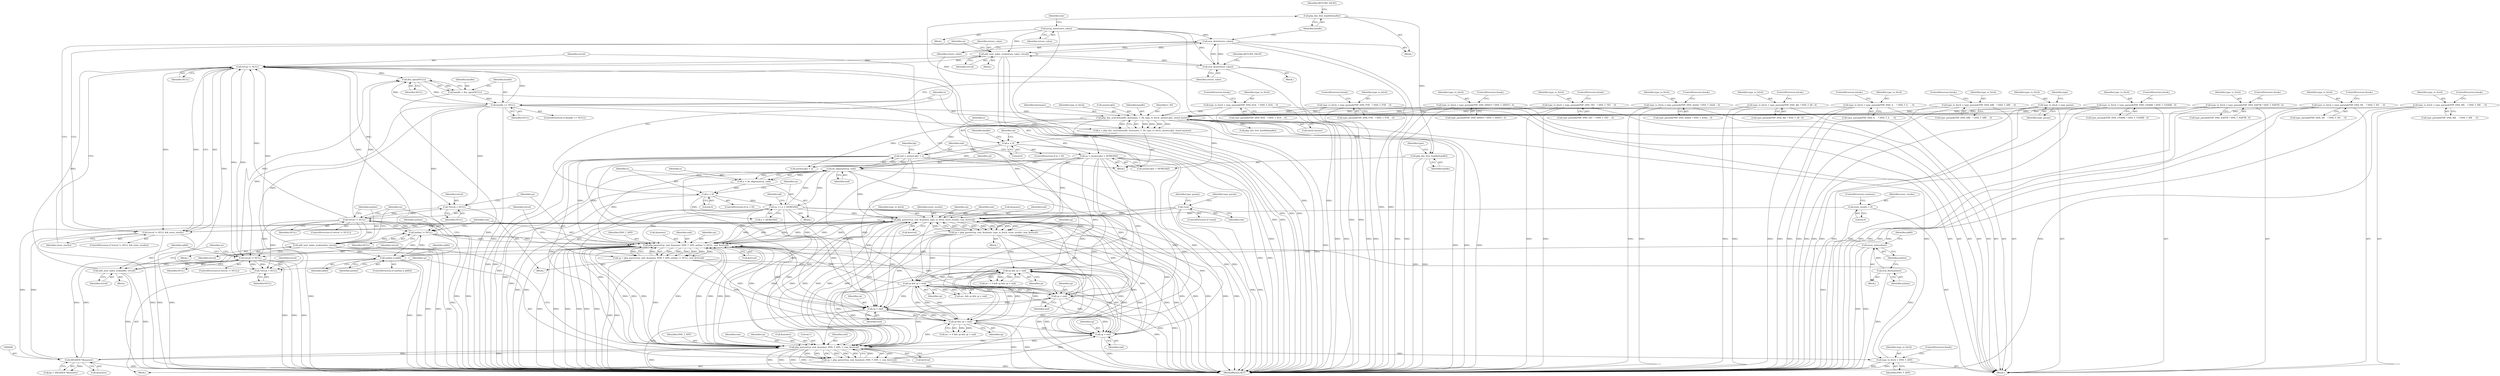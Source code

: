 digraph "0_php-src_2fefae47716d501aec41c1102f3fd4531f070b05@API" {
"1000491" [label="(Call,php_dns_free_handle(handle))"];
"1000411" [label="(Call,php_dns_search(handle, hostname, C_IN, type_to_fetch, answer.qb2, sizeof answer))"];
"1000402" [label="(Call,handle == NULL)"];
"1000397" [label="(Call,handle = dns_open(NULL))"];
"1000399" [label="(Call,dns_open(NULL))"];
"1000524" [label="(Call,retval != NULL)"];
"1000568" [label="(Call,retval != NULL)"];
"1000550" [label="(Call,*retval = NULL)"];
"1000561" [label="(Call,authns != NULL)"];
"1000533" [label="(Call,authns || addtl)"];
"1000572" [label="(Call,add_next_index_zval(authns, retval))"];
"1000174" [label="(Call,array_init(authns))"];
"1000172" [label="(Call,zval_dtor(authns))"];
"1000611" [label="(Call,add_next_index_zval(addtl, retval))"];
"1000607" [label="(Call,retval != NULL)"];
"1000591" [label="(Call,*retval = NULL)"];
"1000529" [label="(Call,add_next_index_zval(return_value, retval))"];
"1000209" [label="(Call,array_init(return_value))"];
"1000406" [label="(Call,zval_dtor(return_value))"];
"1000489" [label="(Call,zval_dtor(return_value))"];
"1000325" [label="(Call,type_to_fetch = type_param&PHP_DNS_MX    ? DNS_T_MX    : 0)"];
"1000375" [label="(Call,type_to_fetch = type_param&PHP_DNS_A6\t ? DNS_T_A6 : 0)"];
"1000335" [label="(Call,type_to_fetch = type_param&PHP_DNS_TXT   ? DNS_T_TXT   : 0)"];
"1000295" [label="(Call,type_to_fetch = type_param&PHP_DNS_SOA   ? DNS_T_SOA   : 0)"];
"1000315" [label="(Call,type_to_fetch = type_param&PHP_DNS_HINFO ? DNS_T_HINFO : 0)"];
"1000305" [label="(Call,type_to_fetch = type_param&PHP_DNS_PTR   ? DNS_T_PTR   : 0)"];
"1000265" [label="(Call,type_to_fetch = type_param&PHP_DNS_A     ? DNS_T_A     : 0)"];
"1000390" [label="(Call,type_to_fetch = DNS_T_ANY)"];
"1000555" [label="(Call,php_parserr(cp, end, &answer, DNS_T_ANY, authns != NULL, raw, &retval))"];
"1000553" [label="(Call,cp = php_parserr(cp, end, &answer, DNS_T_ANY, authns != NULL, raw, &retval))"];
"1000510" [label="(Call,cp = php_parserr(cp, end, &answer, type_to_fetch, store_results, raw, &retval))"];
"1000512" [label="(Call,php_parserr(cp, end, &answer, type_to_fetch, store_results, raw, &retval))"];
"1000494" [label="(Call,cp += n + QFIXEDSZ)"];
"1000485" [label="(Call,n < 0)"];
"1000479" [label="(Call,n = dn_skipname(cp, end))"];
"1000481" [label="(Call,dn_skipname(cp, end))"];
"1000429" [label="(Call,cp = answer.qb2 + HFIXEDSZ)"];
"1000436" [label="(Call,end = answer.qb2 + n)"];
"1000422" [label="(Call,n < 0)"];
"1000409" [label="(Call,n = php_dns_search(handle, hostname, C_IN, type_to_fetch, answer.qb2, sizeof answer))"];
"1000503" [label="(Call,cp && cp < end)"];
"1000505" [label="(Call,cp < end)"];
"1000584" [label="(Call,cp && cp < end)"];
"1000594" [label="(Call,cp = php_parserr(cp, end, &answer, DNS_T_ANY, 1, raw, &retval))"];
"1000596" [label="(Call,php_parserr(cp, end, &answer, DNS_T_ANY, 1, raw, &retval))"];
"1000543" [label="(Call,cp && cp < end)"];
"1000545" [label="(Call,cp < end)"];
"1000586" [label="(Call,cp < end)"];
"1000445" [label="(Call,(HEADER *)&answer)"];
"1000184" [label="(Call,!raw)"];
"1000523" [label="(Call,retval != NULL && store_results)"];
"1000385" [label="(Call,store_results = 0)"];
"1000345" [label="(Call,type_to_fetch = type_param&PHP_DNS_AAAA\t ? DNS_T_AAAA  : 0)"];
"1000255" [label="(Call,type_to_fetch = type_param)"];
"1000355" [label="(Call,type_to_fetch = type_param&PHP_DNS_SRV   ? DNS_T_SRV   : 0)"];
"1000285" [label="(Call,type_to_fetch = type_param&PHP_DNS_CNAME ? DNS_T_CNAME : 0)"];
"1000365" [label="(Call,type_to_fetch = type_param&PHP_DNS_NAPTR ? DNS_T_NAPTR : 0)"];
"1000275" [label="(Call,type_to_fetch = type_param&PHP_DNS_NS    ? DNS_T_NS    : 0)"];
"1000614" [label="(Call,php_dns_free_handle(handle))"];
"1000396" [label="(Block,)"];
"1000404" [label="(Identifier,NULL)"];
"1000484" [label="(ControlStructure,if (n < 0))"];
"1000175" [label="(Identifier,authns)"];
"1000500" [label="(Call,an-- && cp && cp < end)"];
"1000246" [label="(Identifier,type)"];
"1000296" [label="(Identifier,type_to_fetch)"];
"1000409" [label="(Call,n = php_dns_search(handle, hostname, C_IN, type_to_fetch, answer.qb2, sizeof answer))"];
"1000607" [label="(Call,retval != NULL)"];
"1000363" [label="(ControlStructure,break;)"];
"1000570" [label="(Identifier,NULL)"];
"1000613" [label="(Identifier,retval)"];
"1000386" [label="(Identifier,store_results)"];
"1000267" [label="(Call,type_param&PHP_DNS_A     ? DNS_T_A     : 0)"];
"1000572" [label="(Call,add_next_index_zval(authns, retval))"];
"1000266" [label="(Identifier,type_to_fetch)"];
"1000614" [label="(Call,php_dns_free_handle(handle))"];
"1000591" [label="(Call,*retval = NULL)"];
"1000177" [label="(Identifier,addtl)"];
"1000478" [label="(Block,)"];
"1000422" [label="(Call,n < 0)"];
"1000447" [label="(Call,&answer)"];
"1000411" [label="(Call,php_dns_search(handle, hostname, C_IN, type_to_fetch, answer.qb2, sizeof answer))"];
"1000317" [label="(Call,type_param&PHP_DNS_HINFO ? DNS_T_HINFO : 0)"];
"1000541" [label="(Identifier,ns)"];
"1000571" [label="(Block,)"];
"1000257" [label="(Identifier,type_param)"];
"1000513" [label="(Identifier,cp)"];
"1000546" [label="(Identifier,cp)"];
"1000297" [label="(Call,type_param&PHP_DNS_SOA   ? DNS_T_SOA   : 0)"];
"1000413" [label="(Identifier,hostname)"];
"1000486" [label="(Identifier,n)"];
"1000276" [label="(Identifier,type_to_fetch)"];
"1000567" [label="(ControlStructure,if (retval != NULL))"];
"1000427" [label="(Identifier,handle)"];
"1000345" [label="(Call,type_to_fetch = type_param&PHP_DNS_AAAA\t ? DNS_T_AAAA  : 0)"];
"1000560" [label="(Identifier,DNS_T_ANY)"];
"1000212" [label="(Identifier,raw)"];
"1000586" [label="(Call,cp < end)"];
"1000610" [label="(Block,)"];
"1000393" [label="(ControlStructure,break;)"];
"1000392" [label="(Identifier,DNS_T_ANY)"];
"1000544" [label="(Identifier,cp)"];
"1000576" [label="(Identifier,addtl)"];
"1000488" [label="(Block,)"];
"1000551" [label="(Identifier,retval)"];
"1000543" [label="(Call,cp && cp < end)"];
"1000277" [label="(Call,type_param&PHP_DNS_NS    ? DNS_T_NS    : 0)"];
"1000615" [label="(Identifier,handle)"];
"1000335" [label="(Call,type_to_fetch = type_param&PHP_DNS_TXT   ? DNS_T_TXT   : 0)"];
"1000519" [label="(Identifier,raw)"];
"1000502" [label="(Identifier,an)"];
"1000515" [label="(Call,&answer)"];
"1000385" [label="(Call,store_results = 0)"];
"1000579" [label="(Call,ar-- > 0 && cp && cp < end)"];
"1000210" [label="(Identifier,return_value)"];
"1000400" [label="(Identifier,NULL)"];
"1000514" [label="(Identifier,end)"];
"1000424" [label="(Literal,0)"];
"1000391" [label="(Identifier,type_to_fetch)"];
"1000602" [label="(Literal,1)"];
"1000259" [label="(Identifier,type)"];
"1000555" [label="(Call,php_parserr(cp, end, &answer, DNS_T_ANY, authns != NULL, raw, &retval))"];
"1000445" [label="(Call,(HEADER *)&answer)"];
"1000510" [label="(Call,cp = php_parserr(cp, end, &answer, type_to_fetch, store_results, raw, &retval))"];
"1000183" [label="(ControlStructure,if (!raw))"];
"1000408" [label="(Identifier,RETURN_FALSE)"];
"1000265" [label="(Call,type_to_fetch = type_param&PHP_DNS_A     ? DNS_T_A     : 0)"];
"1000405" [label="(Block,)"];
"1000375" [label="(Call,type_to_fetch = type_param&PHP_DNS_A6\t ? DNS_T_A6 : 0)"];
"1000325" [label="(Call,type_to_fetch = type_param&PHP_DNS_MX    ? DNS_T_MX    : 0)"];
"1000346" [label="(Identifier,type_to_fetch)"];
"1000491" [label="(Call,php_dns_free_handle(handle))"];
"1000520" [label="(Call,&retval)"];
"1000538" [label="(Call,ns-- > 0 && cp && cp < end)"];
"1000558" [label="(Call,&answer)"];
"1000512" [label="(Call,php_parserr(cp, end, &answer, type_to_fetch, store_results, raw, &retval))"];
"1000209" [label="(Call,array_init(return_value))"];
"1000275" [label="(Call,type_to_fetch = type_param&PHP_DNS_NS    ? DNS_T_NS    : 0)"];
"1000185" [label="(Identifier,raw)"];
"1000415" [label="(Identifier,type_to_fetch)"];
"1000608" [label="(Identifier,retval)"];
"1000366" [label="(Identifier,type_to_fetch)"];
"1000557" [label="(Identifier,end)"];
"1000376" [label="(Identifier,type_to_fetch)"];
"1000431" [label="(Call,answer.qb2 + HFIXEDSZ)"];
"1000305" [label="(Call,type_to_fetch = type_param&PHP_DNS_PTR   ? DNS_T_PTR   : 0)"];
"1000532" [label="(ControlStructure,if (authns || addtl))"];
"1000489" [label="(Call,zval_dtor(return_value))"];
"1000582" [label="(Identifier,ar)"];
"1000303" [label="(ControlStructure,break;)"];
"1000285" [label="(Call,type_to_fetch = type_param&PHP_DNS_CNAME ? DNS_T_CNAME : 0)"];
"1000295" [label="(Call,type_to_fetch = type_param&PHP_DNS_SOA   ? DNS_T_SOA   : 0)"];
"1000593" [label="(Identifier,NULL)"];
"1000430" [label="(Identifier,cp)"];
"1000255" [label="(Call,type_to_fetch = type_param)"];
"1000171" [label="(Block,)"];
"1000256" [label="(Identifier,type_to_fetch)"];
"1000612" [label="(Identifier,addtl)"];
"1000507" [label="(Identifier,end)"];
"1000416" [label="(Call,answer.qb2)"];
"1000550" [label="(Call,*retval = NULL)"];
"1000569" [label="(Identifier,retval)"];
"1000503" [label="(Call,cp && cp < end)"];
"1000426" [label="(Call,php_dns_free_handle(handle))"];
"1000584" [label="(Call,cp && cp < end)"];
"1000365" [label="(Call,type_to_fetch = type_param&PHP_DNS_NAPTR ? DNS_T_NAPTR : 0)"];
"1000327" [label="(Call,type_param&PHP_DNS_MX    ? DNS_T_MX    : 0)"];
"1000438" [label="(Call,answer.qb2 + n)"];
"1000337" [label="(Call,type_param&PHP_DNS_TXT   ? DNS_T_TXT   : 0)"];
"1000336" [label="(Identifier,type_to_fetch)"];
"1000483" [label="(Identifier,end)"];
"1000563" [label="(Identifier,NULL)"];
"1000373" [label="(ControlStructure,break;)"];
"1000565" [label="(Call,&retval)"];
"1000283" [label="(ControlStructure,break;)"];
"1000554" [label="(Identifier,cp)"];
"1000323" [label="(ControlStructure,break;)"];
"1000315" [label="(Call,type_to_fetch = type_param&PHP_DNS_HINFO ? DNS_T_HINFO : 0)"];
"1000110" [label="(Block,)"];
"1000553" [label="(Call,cp = php_parserr(cp, end, &answer, DNS_T_ANY, authns != NULL, raw, &retval))"];
"1000588" [label="(Identifier,end)"];
"1000412" [label="(Identifier,handle)"];
"1000545" [label="(Call,cp < end)"];
"1000504" [label="(Identifier,cp)"];
"1000443" [label="(Call,hp = (HEADER *)&answer)"];
"1000387" [label="(Literal,0)"];
"1000173" [label="(Identifier,authns)"];
"1000353" [label="(ControlStructure,break;)"];
"1000253" [label="(Block,)"];
"1000552" [label="(Identifier,NULL)"];
"1000598" [label="(Identifier,end)"];
"1000421" [label="(ControlStructure,if (n < 0))"];
"1000397" [label="(Call,handle = dns_open(NULL))"];
"1000493" [label="(Identifier,RETURN_FALSE)"];
"1000383" [label="(ControlStructure,break;)"];
"1000347" [label="(Call,type_param&PHP_DNS_AAAA\t ? DNS_T_AAAA  : 0)"];
"1000357" [label="(Call,type_param&PHP_DNS_SRV   ? DNS_T_SRV   : 0)"];
"1000496" [label="(Call,n + QFIXEDSZ)"];
"1000356" [label="(Identifier,type_to_fetch)"];
"1000522" [label="(ControlStructure,if (retval != NULL && store_results))"];
"1000511" [label="(Identifier,cp)"];
"1000530" [label="(Identifier,return_value)"];
"1000494" [label="(Call,cp += n + QFIXEDSZ)"];
"1000495" [label="(Identifier,cp)"];
"1000601" [label="(Identifier,DNS_T_ANY)"];
"1000202" [label="(Identifier,type_param)"];
"1000407" [label="(Identifier,return_value)"];
"1000287" [label="(Call,type_param&PHP_DNS_CNAME ? DNS_T_CNAME : 0)"];
"1000492" [label="(Identifier,handle)"];
"1000367" [label="(Call,type_param&PHP_DNS_NAPTR ? DNS_T_NAPTR : 0)"];
"1000564" [label="(Identifier,raw)"];
"1000326" [label="(Identifier,type_to_fetch)"];
"1000479" [label="(Call,n = dn_skipname(cp, end))"];
"1000414" [label="(Identifier,C_IN)"];
"1000547" [label="(Identifier,end)"];
"1000333" [label="(ControlStructure,break;)"];
"1000437" [label="(Identifier,end)"];
"1000604" [label="(Call,&retval)"];
"1000585" [label="(Identifier,cp)"];
"1000562" [label="(Identifier,authns)"];
"1000307" [label="(Call,type_param&PHP_DNS_PTR   ? DNS_T_PTR   : 0)"];
"1000390" [label="(Call,type_to_fetch = DNS_T_ANY)"];
"1000286" [label="(Identifier,type_to_fetch)"];
"1000403" [label="(Identifier,handle)"];
"1000548" [label="(Block,)"];
"1000611" [label="(Call,add_next_index_zval(addtl, retval))"];
"1000487" [label="(Literal,0)"];
"1000587" [label="(Identifier,cp)"];
"1000506" [label="(Identifier,cp)"];
"1000476" [label="(Identifier,qd)"];
"1000490" [label="(Identifier,return_value)"];
"1000603" [label="(Identifier,raw)"];
"1000594" [label="(Call,cp = php_parserr(cp, end, &answer, DNS_T_ANY, 1, raw, &retval))"];
"1000529" [label="(Call,add_next_index_zval(return_value, retval))"];
"1000533" [label="(Call,authns || addtl)"];
"1000399" [label="(Call,dns_open(NULL))"];
"1000556" [label="(Identifier,cp)"];
"1000595" [label="(Identifier,cp)"];
"1000480" [label="(Identifier,n)"];
"1000531" [label="(Identifier,retval)"];
"1000190" [label="(Identifier,type_param)"];
"1000609" [label="(Identifier,NULL)"];
"1000526" [label="(Identifier,NULL)"];
"1000534" [label="(Identifier,authns)"];
"1000316" [label="(Identifier,type_to_fetch)"];
"1000528" [label="(Block,)"];
"1000273" [label="(ControlStructure,break;)"];
"1000436" [label="(Call,end = answer.qb2 + n)"];
"1000508" [label="(Block,)"];
"1000527" [label="(Identifier,store_results)"];
"1000596" [label="(Call,php_parserr(cp, end, &answer, DNS_T_ANY, 1, raw, &retval))"];
"1000525" [label="(Identifier,retval)"];
"1000174" [label="(Call,array_init(authns))"];
"1000355" [label="(Call,type_to_fetch = type_param&PHP_DNS_SRV   ? DNS_T_SRV   : 0)"];
"1000517" [label="(Identifier,type_to_fetch)"];
"1000406" [label="(Call,zval_dtor(return_value))"];
"1000377" [label="(Call,type_param&PHP_DNS_A6\t ? DNS_T_A6 : 0)"];
"1000606" [label="(ControlStructure,if (retval != NULL))"];
"1000597" [label="(Identifier,cp)"];
"1000485" [label="(Call,n < 0)"];
"1000401" [label="(ControlStructure,if (handle == NULL))"];
"1000313" [label="(ControlStructure,break;)"];
"1000573" [label="(Identifier,authns)"];
"1000184" [label="(Call,!raw)"];
"1000589" [label="(Block,)"];
"1000523" [label="(Call,retval != NULL && store_results)"];
"1000429" [label="(Call,cp = answer.qb2 + HFIXEDSZ)"];
"1000574" [label="(Identifier,retval)"];
"1000423" [label="(Identifier,n)"];
"1000398" [label="(Identifier,handle)"];
"1000561" [label="(Call,authns != NULL)"];
"1000306" [label="(Identifier,type_to_fetch)"];
"1000524" [label="(Call,retval != NULL)"];
"1000535" [label="(Identifier,addtl)"];
"1000419" [label="(Call,sizeof answer)"];
"1000482" [label="(Identifier,cp)"];
"1000592" [label="(Identifier,retval)"];
"1000410" [label="(Identifier,n)"];
"1000505" [label="(Call,cp < end)"];
"1000444" [label="(Identifier,hp)"];
"1000388" [label="(ControlStructure,continue;)"];
"1000599" [label="(Call,&answer)"];
"1000616" [label="(MethodReturn,RET)"];
"1000343" [label="(ControlStructure,break;)"];
"1000402" [label="(Call,handle == NULL)"];
"1000568" [label="(Call,retval != NULL)"];
"1000481" [label="(Call,dn_skipname(cp, end))"];
"1000172" [label="(Call,zval_dtor(authns))"];
"1000293" [label="(ControlStructure,break;)"];
"1000518" [label="(Identifier,store_results)"];
"1000491" -> "1000488"  [label="AST: "];
"1000491" -> "1000492"  [label="CFG: "];
"1000492" -> "1000491"  [label="AST: "];
"1000493" -> "1000491"  [label="CFG: "];
"1000411" -> "1000491"  [label="DDG: "];
"1000491" -> "1000614"  [label="DDG: "];
"1000411" -> "1000409"  [label="AST: "];
"1000411" -> "1000419"  [label="CFG: "];
"1000412" -> "1000411"  [label="AST: "];
"1000413" -> "1000411"  [label="AST: "];
"1000414" -> "1000411"  [label="AST: "];
"1000415" -> "1000411"  [label="AST: "];
"1000416" -> "1000411"  [label="AST: "];
"1000419" -> "1000411"  [label="AST: "];
"1000409" -> "1000411"  [label="CFG: "];
"1000411" -> "1000616"  [label="DDG: "];
"1000411" -> "1000616"  [label="DDG: "];
"1000411" -> "1000616"  [label="DDG: "];
"1000411" -> "1000616"  [label="DDG: "];
"1000411" -> "1000409"  [label="DDG: "];
"1000411" -> "1000409"  [label="DDG: "];
"1000411" -> "1000409"  [label="DDG: "];
"1000411" -> "1000409"  [label="DDG: "];
"1000411" -> "1000409"  [label="DDG: "];
"1000402" -> "1000411"  [label="DDG: "];
"1000325" -> "1000411"  [label="DDG: "];
"1000375" -> "1000411"  [label="DDG: "];
"1000335" -> "1000411"  [label="DDG: "];
"1000295" -> "1000411"  [label="DDG: "];
"1000315" -> "1000411"  [label="DDG: "];
"1000305" -> "1000411"  [label="DDG: "];
"1000265" -> "1000411"  [label="DDG: "];
"1000390" -> "1000411"  [label="DDG: "];
"1000345" -> "1000411"  [label="DDG: "];
"1000255" -> "1000411"  [label="DDG: "];
"1000355" -> "1000411"  [label="DDG: "];
"1000285" -> "1000411"  [label="DDG: "];
"1000365" -> "1000411"  [label="DDG: "];
"1000275" -> "1000411"  [label="DDG: "];
"1000411" -> "1000426"  [label="DDG: "];
"1000411" -> "1000429"  [label="DDG: "];
"1000411" -> "1000431"  [label="DDG: "];
"1000411" -> "1000436"  [label="DDG: "];
"1000411" -> "1000438"  [label="DDG: "];
"1000411" -> "1000512"  [label="DDG: "];
"1000411" -> "1000614"  [label="DDG: "];
"1000402" -> "1000401"  [label="AST: "];
"1000402" -> "1000404"  [label="CFG: "];
"1000403" -> "1000402"  [label="AST: "];
"1000404" -> "1000402"  [label="AST: "];
"1000407" -> "1000402"  [label="CFG: "];
"1000410" -> "1000402"  [label="CFG: "];
"1000402" -> "1000616"  [label="DDG: "];
"1000402" -> "1000616"  [label="DDG: "];
"1000402" -> "1000399"  [label="DDG: "];
"1000397" -> "1000402"  [label="DDG: "];
"1000399" -> "1000402"  [label="DDG: "];
"1000402" -> "1000524"  [label="DDG: "];
"1000402" -> "1000550"  [label="DDG: "];
"1000402" -> "1000561"  [label="DDG: "];
"1000402" -> "1000591"  [label="DDG: "];
"1000402" -> "1000607"  [label="DDG: "];
"1000397" -> "1000396"  [label="AST: "];
"1000397" -> "1000399"  [label="CFG: "];
"1000398" -> "1000397"  [label="AST: "];
"1000399" -> "1000397"  [label="AST: "];
"1000403" -> "1000397"  [label="CFG: "];
"1000397" -> "1000616"  [label="DDG: "];
"1000399" -> "1000397"  [label="DDG: "];
"1000399" -> "1000400"  [label="CFG: "];
"1000400" -> "1000399"  [label="AST: "];
"1000524" -> "1000399"  [label="DDG: "];
"1000568" -> "1000399"  [label="DDG: "];
"1000607" -> "1000399"  [label="DDG: "];
"1000524" -> "1000523"  [label="AST: "];
"1000524" -> "1000526"  [label="CFG: "];
"1000525" -> "1000524"  [label="AST: "];
"1000526" -> "1000524"  [label="AST: "];
"1000527" -> "1000524"  [label="CFG: "];
"1000523" -> "1000524"  [label="CFG: "];
"1000524" -> "1000616"  [label="DDG: "];
"1000524" -> "1000616"  [label="DDG: "];
"1000524" -> "1000523"  [label="DDG: "];
"1000524" -> "1000523"  [label="DDG: "];
"1000568" -> "1000524"  [label="DDG: "];
"1000611" -> "1000524"  [label="DDG: "];
"1000529" -> "1000524"  [label="DDG: "];
"1000607" -> "1000524"  [label="DDG: "];
"1000572" -> "1000524"  [label="DDG: "];
"1000524" -> "1000529"  [label="DDG: "];
"1000524" -> "1000550"  [label="DDG: "];
"1000524" -> "1000561"  [label="DDG: "];
"1000524" -> "1000591"  [label="DDG: "];
"1000524" -> "1000607"  [label="DDG: "];
"1000568" -> "1000567"  [label="AST: "];
"1000568" -> "1000570"  [label="CFG: "];
"1000569" -> "1000568"  [label="AST: "];
"1000570" -> "1000568"  [label="AST: "];
"1000541" -> "1000568"  [label="CFG: "];
"1000573" -> "1000568"  [label="CFG: "];
"1000568" -> "1000616"  [label="DDG: "];
"1000568" -> "1000616"  [label="DDG: "];
"1000568" -> "1000616"  [label="DDG: "];
"1000568" -> "1000550"  [label="DDG: "];
"1000568" -> "1000561"  [label="DDG: "];
"1000550" -> "1000568"  [label="DDG: "];
"1000561" -> "1000568"  [label="DDG: "];
"1000568" -> "1000572"  [label="DDG: "];
"1000568" -> "1000591"  [label="DDG: "];
"1000568" -> "1000607"  [label="DDG: "];
"1000550" -> "1000548"  [label="AST: "];
"1000550" -> "1000552"  [label="CFG: "];
"1000551" -> "1000550"  [label="AST: "];
"1000552" -> "1000550"  [label="AST: "];
"1000554" -> "1000550"  [label="CFG: "];
"1000561" -> "1000555"  [label="AST: "];
"1000561" -> "1000563"  [label="CFG: "];
"1000562" -> "1000561"  [label="AST: "];
"1000563" -> "1000561"  [label="AST: "];
"1000564" -> "1000561"  [label="CFG: "];
"1000561" -> "1000616"  [label="DDG: "];
"1000561" -> "1000533"  [label="DDG: "];
"1000561" -> "1000555"  [label="DDG: "];
"1000561" -> "1000555"  [label="DDG: "];
"1000533" -> "1000561"  [label="DDG: "];
"1000572" -> "1000561"  [label="DDG: "];
"1000561" -> "1000572"  [label="DDG: "];
"1000533" -> "1000532"  [label="AST: "];
"1000533" -> "1000534"  [label="CFG: "];
"1000533" -> "1000535"  [label="CFG: "];
"1000534" -> "1000533"  [label="AST: "];
"1000535" -> "1000533"  [label="AST: "];
"1000541" -> "1000533"  [label="CFG: "];
"1000576" -> "1000533"  [label="CFG: "];
"1000533" -> "1000616"  [label="DDG: "];
"1000533" -> "1000616"  [label="DDG: "];
"1000572" -> "1000533"  [label="DDG: "];
"1000174" -> "1000533"  [label="DDG: "];
"1000533" -> "1000611"  [label="DDG: "];
"1000572" -> "1000571"  [label="AST: "];
"1000572" -> "1000574"  [label="CFG: "];
"1000573" -> "1000572"  [label="AST: "];
"1000574" -> "1000572"  [label="AST: "];
"1000541" -> "1000572"  [label="CFG: "];
"1000572" -> "1000616"  [label="DDG: "];
"1000572" -> "1000616"  [label="DDG: "];
"1000572" -> "1000616"  [label="DDG: "];
"1000174" -> "1000171"  [label="AST: "];
"1000174" -> "1000175"  [label="CFG: "];
"1000175" -> "1000174"  [label="AST: "];
"1000177" -> "1000174"  [label="CFG: "];
"1000174" -> "1000616"  [label="DDG: "];
"1000174" -> "1000616"  [label="DDG: "];
"1000172" -> "1000174"  [label="DDG: "];
"1000172" -> "1000171"  [label="AST: "];
"1000172" -> "1000173"  [label="CFG: "];
"1000173" -> "1000172"  [label="AST: "];
"1000175" -> "1000172"  [label="CFG: "];
"1000172" -> "1000616"  [label="DDG: "];
"1000611" -> "1000610"  [label="AST: "];
"1000611" -> "1000613"  [label="CFG: "];
"1000612" -> "1000611"  [label="AST: "];
"1000613" -> "1000611"  [label="AST: "];
"1000582" -> "1000611"  [label="CFG: "];
"1000611" -> "1000616"  [label="DDG: "];
"1000611" -> "1000616"  [label="DDG: "];
"1000607" -> "1000611"  [label="DDG: "];
"1000607" -> "1000606"  [label="AST: "];
"1000607" -> "1000609"  [label="CFG: "];
"1000608" -> "1000607"  [label="AST: "];
"1000609" -> "1000607"  [label="AST: "];
"1000582" -> "1000607"  [label="CFG: "];
"1000612" -> "1000607"  [label="CFG: "];
"1000607" -> "1000616"  [label="DDG: "];
"1000607" -> "1000616"  [label="DDG: "];
"1000607" -> "1000616"  [label="DDG: "];
"1000607" -> "1000591"  [label="DDG: "];
"1000591" -> "1000607"  [label="DDG: "];
"1000591" -> "1000589"  [label="AST: "];
"1000591" -> "1000593"  [label="CFG: "];
"1000592" -> "1000591"  [label="AST: "];
"1000593" -> "1000591"  [label="AST: "];
"1000595" -> "1000591"  [label="CFG: "];
"1000529" -> "1000528"  [label="AST: "];
"1000529" -> "1000531"  [label="CFG: "];
"1000530" -> "1000529"  [label="AST: "];
"1000531" -> "1000529"  [label="AST: "];
"1000502" -> "1000529"  [label="CFG: "];
"1000529" -> "1000616"  [label="DDG: "];
"1000529" -> "1000616"  [label="DDG: "];
"1000529" -> "1000616"  [label="DDG: "];
"1000529" -> "1000406"  [label="DDG: "];
"1000529" -> "1000489"  [label="DDG: "];
"1000209" -> "1000529"  [label="DDG: "];
"1000406" -> "1000529"  [label="DDG: "];
"1000489" -> "1000529"  [label="DDG: "];
"1000209" -> "1000110"  [label="AST: "];
"1000209" -> "1000210"  [label="CFG: "];
"1000210" -> "1000209"  [label="AST: "];
"1000212" -> "1000209"  [label="CFG: "];
"1000209" -> "1000616"  [label="DDG: "];
"1000209" -> "1000616"  [label="DDG: "];
"1000209" -> "1000406"  [label="DDG: "];
"1000209" -> "1000489"  [label="DDG: "];
"1000406" -> "1000405"  [label="AST: "];
"1000406" -> "1000407"  [label="CFG: "];
"1000407" -> "1000406"  [label="AST: "];
"1000408" -> "1000406"  [label="CFG: "];
"1000406" -> "1000616"  [label="DDG: "];
"1000406" -> "1000616"  [label="DDG: "];
"1000489" -> "1000406"  [label="DDG: "];
"1000406" -> "1000489"  [label="DDG: "];
"1000489" -> "1000488"  [label="AST: "];
"1000489" -> "1000490"  [label="CFG: "];
"1000490" -> "1000489"  [label="AST: "];
"1000492" -> "1000489"  [label="CFG: "];
"1000489" -> "1000616"  [label="DDG: "];
"1000489" -> "1000616"  [label="DDG: "];
"1000325" -> "1000253"  [label="AST: "];
"1000325" -> "1000327"  [label="CFG: "];
"1000326" -> "1000325"  [label="AST: "];
"1000327" -> "1000325"  [label="AST: "];
"1000333" -> "1000325"  [label="CFG: "];
"1000325" -> "1000616"  [label="DDG: "];
"1000325" -> "1000616"  [label="DDG: "];
"1000375" -> "1000253"  [label="AST: "];
"1000375" -> "1000377"  [label="CFG: "];
"1000376" -> "1000375"  [label="AST: "];
"1000377" -> "1000375"  [label="AST: "];
"1000383" -> "1000375"  [label="CFG: "];
"1000375" -> "1000616"  [label="DDG: "];
"1000375" -> "1000616"  [label="DDG: "];
"1000335" -> "1000253"  [label="AST: "];
"1000335" -> "1000337"  [label="CFG: "];
"1000336" -> "1000335"  [label="AST: "];
"1000337" -> "1000335"  [label="AST: "];
"1000343" -> "1000335"  [label="CFG: "];
"1000335" -> "1000616"  [label="DDG: "];
"1000335" -> "1000616"  [label="DDG: "];
"1000295" -> "1000253"  [label="AST: "];
"1000295" -> "1000297"  [label="CFG: "];
"1000296" -> "1000295"  [label="AST: "];
"1000297" -> "1000295"  [label="AST: "];
"1000303" -> "1000295"  [label="CFG: "];
"1000295" -> "1000616"  [label="DDG: "];
"1000295" -> "1000616"  [label="DDG: "];
"1000315" -> "1000253"  [label="AST: "];
"1000315" -> "1000317"  [label="CFG: "];
"1000316" -> "1000315"  [label="AST: "];
"1000317" -> "1000315"  [label="AST: "];
"1000323" -> "1000315"  [label="CFG: "];
"1000315" -> "1000616"  [label="DDG: "];
"1000315" -> "1000616"  [label="DDG: "];
"1000305" -> "1000253"  [label="AST: "];
"1000305" -> "1000307"  [label="CFG: "];
"1000306" -> "1000305"  [label="AST: "];
"1000307" -> "1000305"  [label="AST: "];
"1000313" -> "1000305"  [label="CFG: "];
"1000305" -> "1000616"  [label="DDG: "];
"1000305" -> "1000616"  [label="DDG: "];
"1000265" -> "1000253"  [label="AST: "];
"1000265" -> "1000267"  [label="CFG: "];
"1000266" -> "1000265"  [label="AST: "];
"1000267" -> "1000265"  [label="AST: "];
"1000273" -> "1000265"  [label="CFG: "];
"1000265" -> "1000616"  [label="DDG: "];
"1000265" -> "1000616"  [label="DDG: "];
"1000390" -> "1000253"  [label="AST: "];
"1000390" -> "1000392"  [label="CFG: "];
"1000391" -> "1000390"  [label="AST: "];
"1000392" -> "1000390"  [label="AST: "];
"1000393" -> "1000390"  [label="CFG: "];
"1000390" -> "1000616"  [label="DDG: "];
"1000390" -> "1000616"  [label="DDG: "];
"1000555" -> "1000390"  [label="DDG: "];
"1000596" -> "1000390"  [label="DDG: "];
"1000555" -> "1000553"  [label="AST: "];
"1000555" -> "1000565"  [label="CFG: "];
"1000556" -> "1000555"  [label="AST: "];
"1000557" -> "1000555"  [label="AST: "];
"1000558" -> "1000555"  [label="AST: "];
"1000560" -> "1000555"  [label="AST: "];
"1000564" -> "1000555"  [label="AST: "];
"1000565" -> "1000555"  [label="AST: "];
"1000553" -> "1000555"  [label="CFG: "];
"1000555" -> "1000616"  [label="DDG: "];
"1000555" -> "1000616"  [label="DDG: "];
"1000555" -> "1000616"  [label="DDG: "];
"1000555" -> "1000616"  [label="DDG: "];
"1000555" -> "1000616"  [label="DDG: "];
"1000555" -> "1000616"  [label="DDG: "];
"1000555" -> "1000445"  [label="DDG: "];
"1000555" -> "1000512"  [label="DDG: "];
"1000555" -> "1000512"  [label="DDG: "];
"1000555" -> "1000545"  [label="DDG: "];
"1000555" -> "1000553"  [label="DDG: "];
"1000555" -> "1000553"  [label="DDG: "];
"1000555" -> "1000553"  [label="DDG: "];
"1000555" -> "1000553"  [label="DDG: "];
"1000555" -> "1000553"  [label="DDG: "];
"1000555" -> "1000553"  [label="DDG: "];
"1000555" -> "1000553"  [label="DDG: "];
"1000553" -> "1000555"  [label="DDG: "];
"1000510" -> "1000555"  [label="DDG: "];
"1000494" -> "1000555"  [label="DDG: "];
"1000429" -> "1000555"  [label="DDG: "];
"1000543" -> "1000555"  [label="DDG: "];
"1000503" -> "1000555"  [label="DDG: "];
"1000436" -> "1000555"  [label="DDG: "];
"1000512" -> "1000555"  [label="DDG: "];
"1000512" -> "1000555"  [label="DDG: "];
"1000512" -> "1000555"  [label="DDG: "];
"1000512" -> "1000555"  [label="DDG: "];
"1000481" -> "1000555"  [label="DDG: "];
"1000545" -> "1000555"  [label="DDG: "];
"1000505" -> "1000555"  [label="DDG: "];
"1000445" -> "1000555"  [label="DDG: "];
"1000596" -> "1000555"  [label="DDG: "];
"1000596" -> "1000555"  [label="DDG: "];
"1000596" -> "1000555"  [label="DDG: "];
"1000184" -> "1000555"  [label="DDG: "];
"1000555" -> "1000586"  [label="DDG: "];
"1000555" -> "1000596"  [label="DDG: "];
"1000555" -> "1000596"  [label="DDG: "];
"1000555" -> "1000596"  [label="DDG: "];
"1000555" -> "1000596"  [label="DDG: "];
"1000555" -> "1000596"  [label="DDG: "];
"1000553" -> "1000548"  [label="AST: "];
"1000554" -> "1000553"  [label="AST: "];
"1000569" -> "1000553"  [label="CFG: "];
"1000553" -> "1000616"  [label="DDG: "];
"1000553" -> "1000616"  [label="DDG: "];
"1000553" -> "1000543"  [label="DDG: "];
"1000553" -> "1000545"  [label="DDG: "];
"1000553" -> "1000584"  [label="DDG: "];
"1000553" -> "1000586"  [label="DDG: "];
"1000553" -> "1000596"  [label="DDG: "];
"1000510" -> "1000508"  [label="AST: "];
"1000510" -> "1000512"  [label="CFG: "];
"1000511" -> "1000510"  [label="AST: "];
"1000512" -> "1000510"  [label="AST: "];
"1000525" -> "1000510"  [label="CFG: "];
"1000510" -> "1000616"  [label="DDG: "];
"1000510" -> "1000616"  [label="DDG: "];
"1000510" -> "1000503"  [label="DDG: "];
"1000510" -> "1000505"  [label="DDG: "];
"1000512" -> "1000510"  [label="DDG: "];
"1000512" -> "1000510"  [label="DDG: "];
"1000512" -> "1000510"  [label="DDG: "];
"1000512" -> "1000510"  [label="DDG: "];
"1000512" -> "1000510"  [label="DDG: "];
"1000512" -> "1000510"  [label="DDG: "];
"1000512" -> "1000510"  [label="DDG: "];
"1000510" -> "1000512"  [label="DDG: "];
"1000510" -> "1000543"  [label="DDG: "];
"1000510" -> "1000545"  [label="DDG: "];
"1000510" -> "1000584"  [label="DDG: "];
"1000510" -> "1000586"  [label="DDG: "];
"1000510" -> "1000596"  [label="DDG: "];
"1000512" -> "1000520"  [label="CFG: "];
"1000513" -> "1000512"  [label="AST: "];
"1000514" -> "1000512"  [label="AST: "];
"1000515" -> "1000512"  [label="AST: "];
"1000517" -> "1000512"  [label="AST: "];
"1000518" -> "1000512"  [label="AST: "];
"1000519" -> "1000512"  [label="AST: "];
"1000520" -> "1000512"  [label="AST: "];
"1000512" -> "1000616"  [label="DDG: "];
"1000512" -> "1000616"  [label="DDG: "];
"1000512" -> "1000616"  [label="DDG: "];
"1000512" -> "1000616"  [label="DDG: "];
"1000512" -> "1000616"  [label="DDG: "];
"1000512" -> "1000445"  [label="DDG: "];
"1000512" -> "1000505"  [label="DDG: "];
"1000494" -> "1000512"  [label="DDG: "];
"1000503" -> "1000512"  [label="DDG: "];
"1000429" -> "1000512"  [label="DDG: "];
"1000436" -> "1000512"  [label="DDG: "];
"1000505" -> "1000512"  [label="DDG: "];
"1000481" -> "1000512"  [label="DDG: "];
"1000445" -> "1000512"  [label="DDG: "];
"1000523" -> "1000512"  [label="DDG: "];
"1000385" -> "1000512"  [label="DDG: "];
"1000184" -> "1000512"  [label="DDG: "];
"1000596" -> "1000512"  [label="DDG: "];
"1000596" -> "1000512"  [label="DDG: "];
"1000512" -> "1000523"  [label="DDG: "];
"1000512" -> "1000545"  [label="DDG: "];
"1000512" -> "1000586"  [label="DDG: "];
"1000512" -> "1000596"  [label="DDG: "];
"1000512" -> "1000596"  [label="DDG: "];
"1000512" -> "1000596"  [label="DDG: "];
"1000512" -> "1000596"  [label="DDG: "];
"1000494" -> "1000478"  [label="AST: "];
"1000494" -> "1000496"  [label="CFG: "];
"1000495" -> "1000494"  [label="AST: "];
"1000496" -> "1000494"  [label="AST: "];
"1000476" -> "1000494"  [label="CFG: "];
"1000494" -> "1000616"  [label="DDG: "];
"1000494" -> "1000616"  [label="DDG: "];
"1000494" -> "1000481"  [label="DDG: "];
"1000485" -> "1000494"  [label="DDG: "];
"1000481" -> "1000494"  [label="DDG: "];
"1000494" -> "1000503"  [label="DDG: "];
"1000494" -> "1000505"  [label="DDG: "];
"1000494" -> "1000543"  [label="DDG: "];
"1000494" -> "1000545"  [label="DDG: "];
"1000494" -> "1000584"  [label="DDG: "];
"1000494" -> "1000586"  [label="DDG: "];
"1000494" -> "1000596"  [label="DDG: "];
"1000485" -> "1000484"  [label="AST: "];
"1000485" -> "1000487"  [label="CFG: "];
"1000486" -> "1000485"  [label="AST: "];
"1000487" -> "1000485"  [label="AST: "];
"1000490" -> "1000485"  [label="CFG: "];
"1000495" -> "1000485"  [label="CFG: "];
"1000485" -> "1000616"  [label="DDG: "];
"1000479" -> "1000485"  [label="DDG: "];
"1000485" -> "1000496"  [label="DDG: "];
"1000479" -> "1000478"  [label="AST: "];
"1000479" -> "1000481"  [label="CFG: "];
"1000480" -> "1000479"  [label="AST: "];
"1000481" -> "1000479"  [label="AST: "];
"1000486" -> "1000479"  [label="CFG: "];
"1000479" -> "1000616"  [label="DDG: "];
"1000481" -> "1000479"  [label="DDG: "];
"1000481" -> "1000479"  [label="DDG: "];
"1000481" -> "1000483"  [label="CFG: "];
"1000482" -> "1000481"  [label="AST: "];
"1000483" -> "1000481"  [label="AST: "];
"1000481" -> "1000616"  [label="DDG: "];
"1000429" -> "1000481"  [label="DDG: "];
"1000436" -> "1000481"  [label="DDG: "];
"1000481" -> "1000505"  [label="DDG: "];
"1000481" -> "1000545"  [label="DDG: "];
"1000481" -> "1000586"  [label="DDG: "];
"1000481" -> "1000596"  [label="DDG: "];
"1000429" -> "1000396"  [label="AST: "];
"1000429" -> "1000431"  [label="CFG: "];
"1000430" -> "1000429"  [label="AST: "];
"1000431" -> "1000429"  [label="AST: "];
"1000437" -> "1000429"  [label="CFG: "];
"1000429" -> "1000616"  [label="DDG: "];
"1000429" -> "1000616"  [label="DDG: "];
"1000429" -> "1000503"  [label="DDG: "];
"1000429" -> "1000505"  [label="DDG: "];
"1000429" -> "1000543"  [label="DDG: "];
"1000429" -> "1000545"  [label="DDG: "];
"1000429" -> "1000584"  [label="DDG: "];
"1000429" -> "1000586"  [label="DDG: "];
"1000429" -> "1000596"  [label="DDG: "];
"1000436" -> "1000396"  [label="AST: "];
"1000436" -> "1000438"  [label="CFG: "];
"1000437" -> "1000436"  [label="AST: "];
"1000438" -> "1000436"  [label="AST: "];
"1000444" -> "1000436"  [label="CFG: "];
"1000436" -> "1000616"  [label="DDG: "];
"1000436" -> "1000616"  [label="DDG: "];
"1000422" -> "1000436"  [label="DDG: "];
"1000436" -> "1000505"  [label="DDG: "];
"1000436" -> "1000545"  [label="DDG: "];
"1000436" -> "1000586"  [label="DDG: "];
"1000436" -> "1000596"  [label="DDG: "];
"1000422" -> "1000421"  [label="AST: "];
"1000422" -> "1000424"  [label="CFG: "];
"1000423" -> "1000422"  [label="AST: "];
"1000424" -> "1000422"  [label="AST: "];
"1000427" -> "1000422"  [label="CFG: "];
"1000430" -> "1000422"  [label="CFG: "];
"1000422" -> "1000616"  [label="DDG: "];
"1000422" -> "1000616"  [label="DDG: "];
"1000409" -> "1000422"  [label="DDG: "];
"1000422" -> "1000438"  [label="DDG: "];
"1000409" -> "1000396"  [label="AST: "];
"1000410" -> "1000409"  [label="AST: "];
"1000423" -> "1000409"  [label="CFG: "];
"1000409" -> "1000616"  [label="DDG: "];
"1000503" -> "1000500"  [label="AST: "];
"1000503" -> "1000504"  [label="CFG: "];
"1000503" -> "1000505"  [label="CFG: "];
"1000504" -> "1000503"  [label="AST: "];
"1000505" -> "1000503"  [label="AST: "];
"1000500" -> "1000503"  [label="CFG: "];
"1000503" -> "1000616"  [label="DDG: "];
"1000503" -> "1000616"  [label="DDG: "];
"1000503" -> "1000500"  [label="DDG: "];
"1000503" -> "1000500"  [label="DDG: "];
"1000505" -> "1000503"  [label="DDG: "];
"1000505" -> "1000503"  [label="DDG: "];
"1000584" -> "1000503"  [label="DDG: "];
"1000543" -> "1000503"  [label="DDG: "];
"1000503" -> "1000543"  [label="DDG: "];
"1000503" -> "1000543"  [label="DDG: "];
"1000503" -> "1000545"  [label="DDG: "];
"1000503" -> "1000584"  [label="DDG: "];
"1000503" -> "1000584"  [label="DDG: "];
"1000503" -> "1000586"  [label="DDG: "];
"1000503" -> "1000596"  [label="DDG: "];
"1000505" -> "1000507"  [label="CFG: "];
"1000506" -> "1000505"  [label="AST: "];
"1000507" -> "1000505"  [label="AST: "];
"1000505" -> "1000616"  [label="DDG: "];
"1000505" -> "1000545"  [label="DDG: "];
"1000505" -> "1000586"  [label="DDG: "];
"1000505" -> "1000596"  [label="DDG: "];
"1000584" -> "1000579"  [label="AST: "];
"1000584" -> "1000585"  [label="CFG: "];
"1000584" -> "1000586"  [label="CFG: "];
"1000585" -> "1000584"  [label="AST: "];
"1000586" -> "1000584"  [label="AST: "];
"1000579" -> "1000584"  [label="CFG: "];
"1000584" -> "1000616"  [label="DDG: "];
"1000584" -> "1000616"  [label="DDG: "];
"1000584" -> "1000543"  [label="DDG: "];
"1000584" -> "1000579"  [label="DDG: "];
"1000584" -> "1000579"  [label="DDG: "];
"1000594" -> "1000584"  [label="DDG: "];
"1000586" -> "1000584"  [label="DDG: "];
"1000586" -> "1000584"  [label="DDG: "];
"1000543" -> "1000584"  [label="DDG: "];
"1000543" -> "1000584"  [label="DDG: "];
"1000584" -> "1000596"  [label="DDG: "];
"1000594" -> "1000589"  [label="AST: "];
"1000594" -> "1000596"  [label="CFG: "];
"1000595" -> "1000594"  [label="AST: "];
"1000596" -> "1000594"  [label="AST: "];
"1000608" -> "1000594"  [label="CFG: "];
"1000594" -> "1000616"  [label="DDG: "];
"1000594" -> "1000616"  [label="DDG: "];
"1000594" -> "1000586"  [label="DDG: "];
"1000596" -> "1000594"  [label="DDG: "];
"1000596" -> "1000594"  [label="DDG: "];
"1000596" -> "1000594"  [label="DDG: "];
"1000596" -> "1000594"  [label="DDG: "];
"1000596" -> "1000594"  [label="DDG: "];
"1000596" -> "1000594"  [label="DDG: "];
"1000596" -> "1000594"  [label="DDG: "];
"1000594" -> "1000596"  [label="DDG: "];
"1000596" -> "1000604"  [label="CFG: "];
"1000597" -> "1000596"  [label="AST: "];
"1000598" -> "1000596"  [label="AST: "];
"1000599" -> "1000596"  [label="AST: "];
"1000601" -> "1000596"  [label="AST: "];
"1000602" -> "1000596"  [label="AST: "];
"1000603" -> "1000596"  [label="AST: "];
"1000604" -> "1000596"  [label="AST: "];
"1000596" -> "1000616"  [label="DDG: "];
"1000596" -> "1000616"  [label="DDG: "];
"1000596" -> "1000616"  [label="DDG: "];
"1000596" -> "1000616"  [label="DDG: "];
"1000596" -> "1000616"  [label="DDG: "];
"1000596" -> "1000445"  [label="DDG: "];
"1000596" -> "1000586"  [label="DDG: "];
"1000543" -> "1000596"  [label="DDG: "];
"1000586" -> "1000596"  [label="DDG: "];
"1000545" -> "1000596"  [label="DDG: "];
"1000445" -> "1000596"  [label="DDG: "];
"1000184" -> "1000596"  [label="DDG: "];
"1000543" -> "1000538"  [label="AST: "];
"1000543" -> "1000544"  [label="CFG: "];
"1000543" -> "1000545"  [label="CFG: "];
"1000544" -> "1000543"  [label="AST: "];
"1000545" -> "1000543"  [label="AST: "];
"1000538" -> "1000543"  [label="CFG: "];
"1000543" -> "1000616"  [label="DDG: "];
"1000543" -> "1000616"  [label="DDG: "];
"1000543" -> "1000538"  [label="DDG: "];
"1000543" -> "1000538"  [label="DDG: "];
"1000545" -> "1000543"  [label="DDG: "];
"1000545" -> "1000543"  [label="DDG: "];
"1000543" -> "1000586"  [label="DDG: "];
"1000545" -> "1000547"  [label="CFG: "];
"1000546" -> "1000545"  [label="AST: "];
"1000547" -> "1000545"  [label="AST: "];
"1000545" -> "1000616"  [label="DDG: "];
"1000545" -> "1000586"  [label="DDG: "];
"1000586" -> "1000588"  [label="CFG: "];
"1000587" -> "1000586"  [label="AST: "];
"1000588" -> "1000586"  [label="AST: "];
"1000586" -> "1000616"  [label="DDG: "];
"1000445" -> "1000443"  [label="AST: "];
"1000445" -> "1000447"  [label="CFG: "];
"1000446" -> "1000445"  [label="AST: "];
"1000447" -> "1000445"  [label="AST: "];
"1000443" -> "1000445"  [label="CFG: "];
"1000445" -> "1000616"  [label="DDG: "];
"1000445" -> "1000443"  [label="DDG: "];
"1000184" -> "1000183"  [label="AST: "];
"1000184" -> "1000185"  [label="CFG: "];
"1000185" -> "1000184"  [label="AST: "];
"1000190" -> "1000184"  [label="CFG: "];
"1000202" -> "1000184"  [label="CFG: "];
"1000184" -> "1000616"  [label="DDG: "];
"1000184" -> "1000616"  [label="DDG: "];
"1000523" -> "1000522"  [label="AST: "];
"1000523" -> "1000527"  [label="CFG: "];
"1000527" -> "1000523"  [label="AST: "];
"1000502" -> "1000523"  [label="CFG: "];
"1000530" -> "1000523"  [label="CFG: "];
"1000523" -> "1000616"  [label="DDG: "];
"1000523" -> "1000616"  [label="DDG: "];
"1000523" -> "1000616"  [label="DDG: "];
"1000385" -> "1000253"  [label="AST: "];
"1000385" -> "1000387"  [label="CFG: "];
"1000386" -> "1000385"  [label="AST: "];
"1000387" -> "1000385"  [label="AST: "];
"1000388" -> "1000385"  [label="CFG: "];
"1000385" -> "1000616"  [label="DDG: "];
"1000345" -> "1000253"  [label="AST: "];
"1000345" -> "1000347"  [label="CFG: "];
"1000346" -> "1000345"  [label="AST: "];
"1000347" -> "1000345"  [label="AST: "];
"1000353" -> "1000345"  [label="CFG: "];
"1000345" -> "1000616"  [label="DDG: "];
"1000345" -> "1000616"  [label="DDG: "];
"1000255" -> "1000253"  [label="AST: "];
"1000255" -> "1000257"  [label="CFG: "];
"1000256" -> "1000255"  [label="AST: "];
"1000257" -> "1000255"  [label="AST: "];
"1000259" -> "1000255"  [label="CFG: "];
"1000255" -> "1000616"  [label="DDG: "];
"1000255" -> "1000616"  [label="DDG: "];
"1000355" -> "1000253"  [label="AST: "];
"1000355" -> "1000357"  [label="CFG: "];
"1000356" -> "1000355"  [label="AST: "];
"1000357" -> "1000355"  [label="AST: "];
"1000363" -> "1000355"  [label="CFG: "];
"1000355" -> "1000616"  [label="DDG: "];
"1000355" -> "1000616"  [label="DDG: "];
"1000285" -> "1000253"  [label="AST: "];
"1000285" -> "1000287"  [label="CFG: "];
"1000286" -> "1000285"  [label="AST: "];
"1000287" -> "1000285"  [label="AST: "];
"1000293" -> "1000285"  [label="CFG: "];
"1000285" -> "1000616"  [label="DDG: "];
"1000285" -> "1000616"  [label="DDG: "];
"1000365" -> "1000253"  [label="AST: "];
"1000365" -> "1000367"  [label="CFG: "];
"1000366" -> "1000365"  [label="AST: "];
"1000367" -> "1000365"  [label="AST: "];
"1000373" -> "1000365"  [label="CFG: "];
"1000365" -> "1000616"  [label="DDG: "];
"1000365" -> "1000616"  [label="DDG: "];
"1000275" -> "1000253"  [label="AST: "];
"1000275" -> "1000277"  [label="CFG: "];
"1000276" -> "1000275"  [label="AST: "];
"1000277" -> "1000275"  [label="AST: "];
"1000283" -> "1000275"  [label="CFG: "];
"1000275" -> "1000616"  [label="DDG: "];
"1000275" -> "1000616"  [label="DDG: "];
"1000614" -> "1000396"  [label="AST: "];
"1000614" -> "1000615"  [label="CFG: "];
"1000615" -> "1000614"  [label="AST: "];
"1000246" -> "1000614"  [label="CFG: "];
"1000614" -> "1000616"  [label="DDG: "];
"1000614" -> "1000616"  [label="DDG: "];
}
